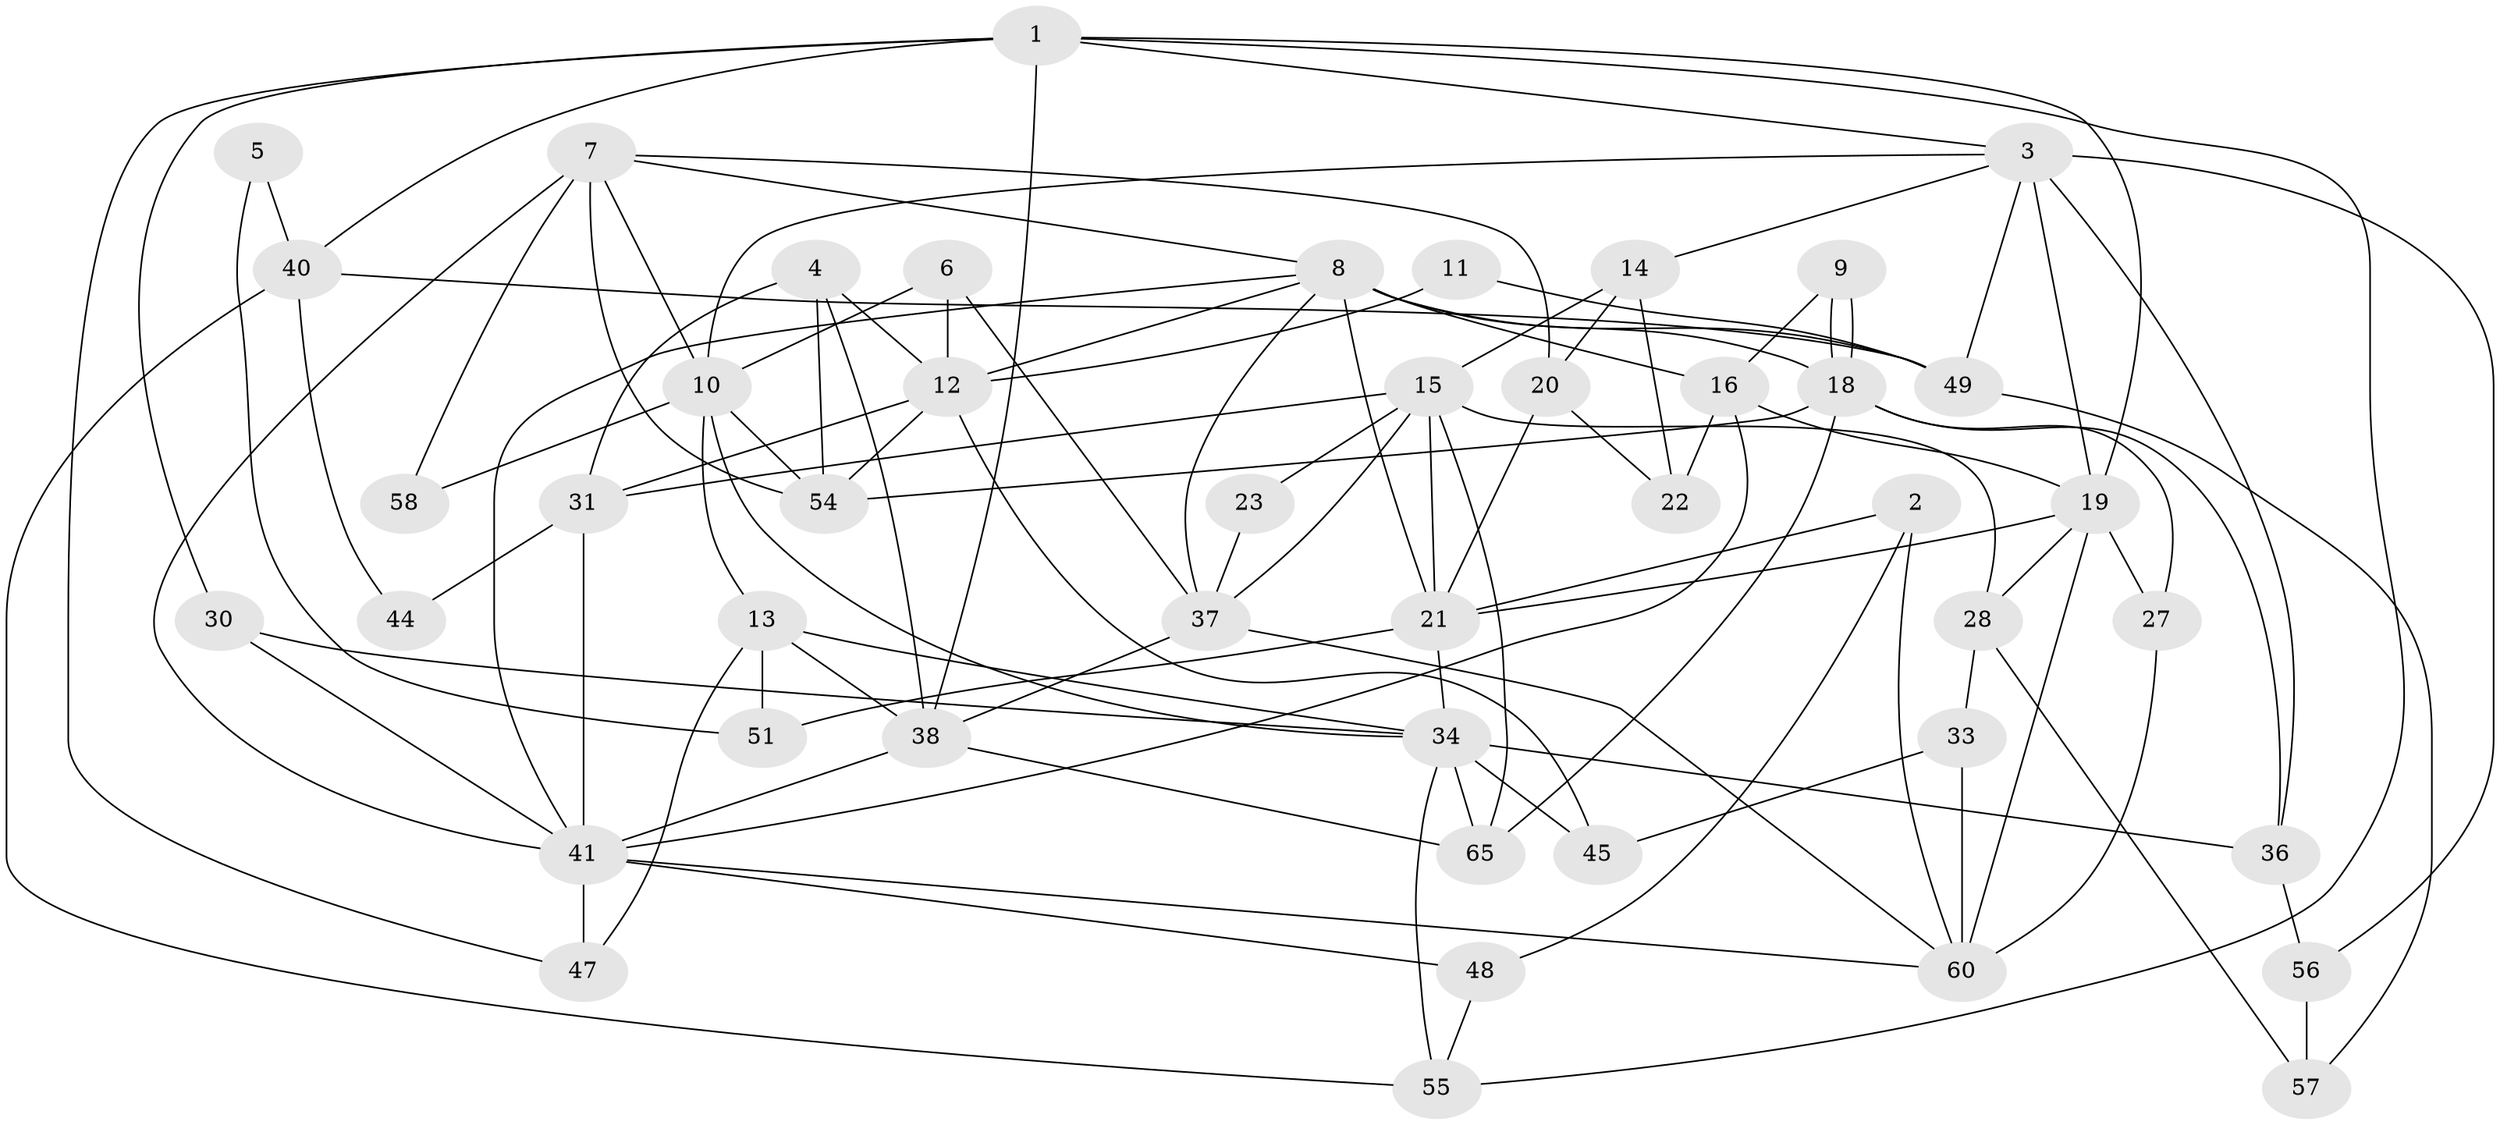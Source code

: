 // original degree distribution, {5: 0.22727272727272727, 3: 0.2727272727272727, 4: 0.2727272727272727, 2: 0.10606060606060606, 6: 0.10606060606060606, 7: 0.015151515151515152}
// Generated by graph-tools (version 1.1) at 2025/11/02/27/25 16:11:19]
// undirected, 46 vertices, 106 edges
graph export_dot {
graph [start="1"]
  node [color=gray90,style=filled];
  1 [super="+52"];
  2 [super="+24"];
  3 [super="+35"];
  4;
  5;
  6;
  7 [super="+59"];
  8 [super="+17"];
  9;
  10 [super="+32"];
  11;
  12 [super="+29"];
  13 [super="+43"];
  14;
  15 [super="+25"];
  16;
  18 [super="+50"];
  19 [super="+26"];
  20 [super="+42"];
  21 [super="+61"];
  22;
  23;
  27;
  28;
  30;
  31;
  33 [super="+66"];
  34 [super="+62"];
  36;
  37 [super="+39"];
  38 [super="+64"];
  40 [super="+53"];
  41 [super="+46"];
  44;
  45;
  47;
  48;
  49;
  51;
  54;
  55;
  56;
  57;
  58;
  60 [super="+63"];
  65;
  1 -- 30;
  1 -- 40;
  1 -- 55;
  1 -- 3;
  1 -- 19;
  1 -- 38;
  1 -- 47;
  2 -- 48;
  2 -- 60;
  2 -- 21;
  3 -- 14;
  3 -- 10;
  3 -- 36;
  3 -- 19 [weight=2];
  3 -- 49;
  3 -- 56;
  4 -- 38;
  4 -- 31;
  4 -- 54;
  4 -- 12;
  5 -- 51;
  5 -- 40;
  6 -- 12;
  6 -- 10;
  6 -- 37;
  7 -- 54;
  7 -- 58;
  7 -- 8;
  7 -- 20;
  7 -- 41;
  7 -- 10;
  8 -- 18 [weight=2];
  8 -- 16;
  8 -- 12;
  8 -- 49;
  8 -- 21;
  8 -- 41;
  8 -- 37;
  9 -- 16;
  9 -- 18;
  9 -- 18;
  10 -- 58;
  10 -- 34;
  10 -- 13;
  10 -- 54;
  11 -- 49;
  11 -- 12;
  12 -- 45;
  12 -- 54;
  12 -- 31;
  13 -- 47;
  13 -- 51;
  13 -- 34;
  13 -- 38;
  14 -- 15;
  14 -- 20;
  14 -- 22;
  15 -- 28;
  15 -- 65;
  15 -- 23;
  15 -- 31;
  15 -- 21;
  15 -- 37;
  16 -- 41;
  16 -- 22;
  16 -- 19;
  18 -- 27;
  18 -- 65;
  18 -- 36;
  18 -- 54;
  19 -- 27 [weight=2];
  19 -- 28;
  19 -- 21;
  19 -- 60;
  20 -- 22;
  20 -- 21;
  21 -- 51;
  21 -- 34;
  23 -- 37;
  27 -- 60;
  28 -- 33;
  28 -- 57;
  30 -- 34;
  30 -- 41;
  31 -- 41;
  31 -- 44;
  33 -- 45;
  33 -- 60 [weight=2];
  34 -- 55;
  34 -- 36;
  34 -- 65;
  34 -- 45;
  36 -- 56;
  37 -- 60;
  37 -- 38;
  38 -- 65;
  38 -- 41;
  40 -- 49;
  40 -- 44;
  40 -- 55;
  41 -- 47;
  41 -- 48;
  41 -- 60;
  48 -- 55;
  49 -- 57;
  56 -- 57;
}
